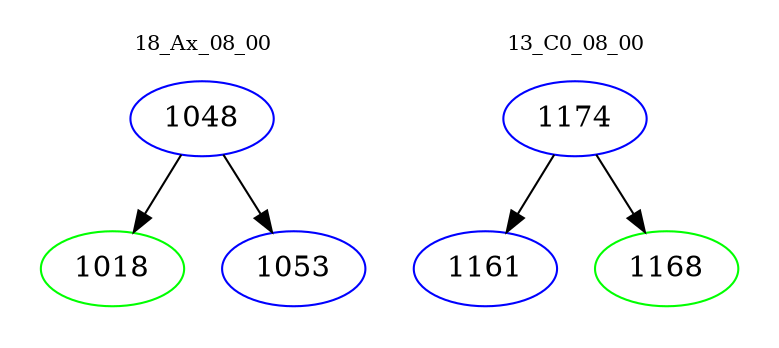 digraph{
subgraph cluster_0 {
color = white
label = "18_Ax_08_00";
fontsize=10;
T0_1048 [label="1048", color="blue"]
T0_1048 -> T0_1018 [color="black"]
T0_1018 [label="1018", color="green"]
T0_1048 -> T0_1053 [color="black"]
T0_1053 [label="1053", color="blue"]
}
subgraph cluster_1 {
color = white
label = "13_C0_08_00";
fontsize=10;
T1_1174 [label="1174", color="blue"]
T1_1174 -> T1_1161 [color="black"]
T1_1161 [label="1161", color="blue"]
T1_1174 -> T1_1168 [color="black"]
T1_1168 [label="1168", color="green"]
}
}
